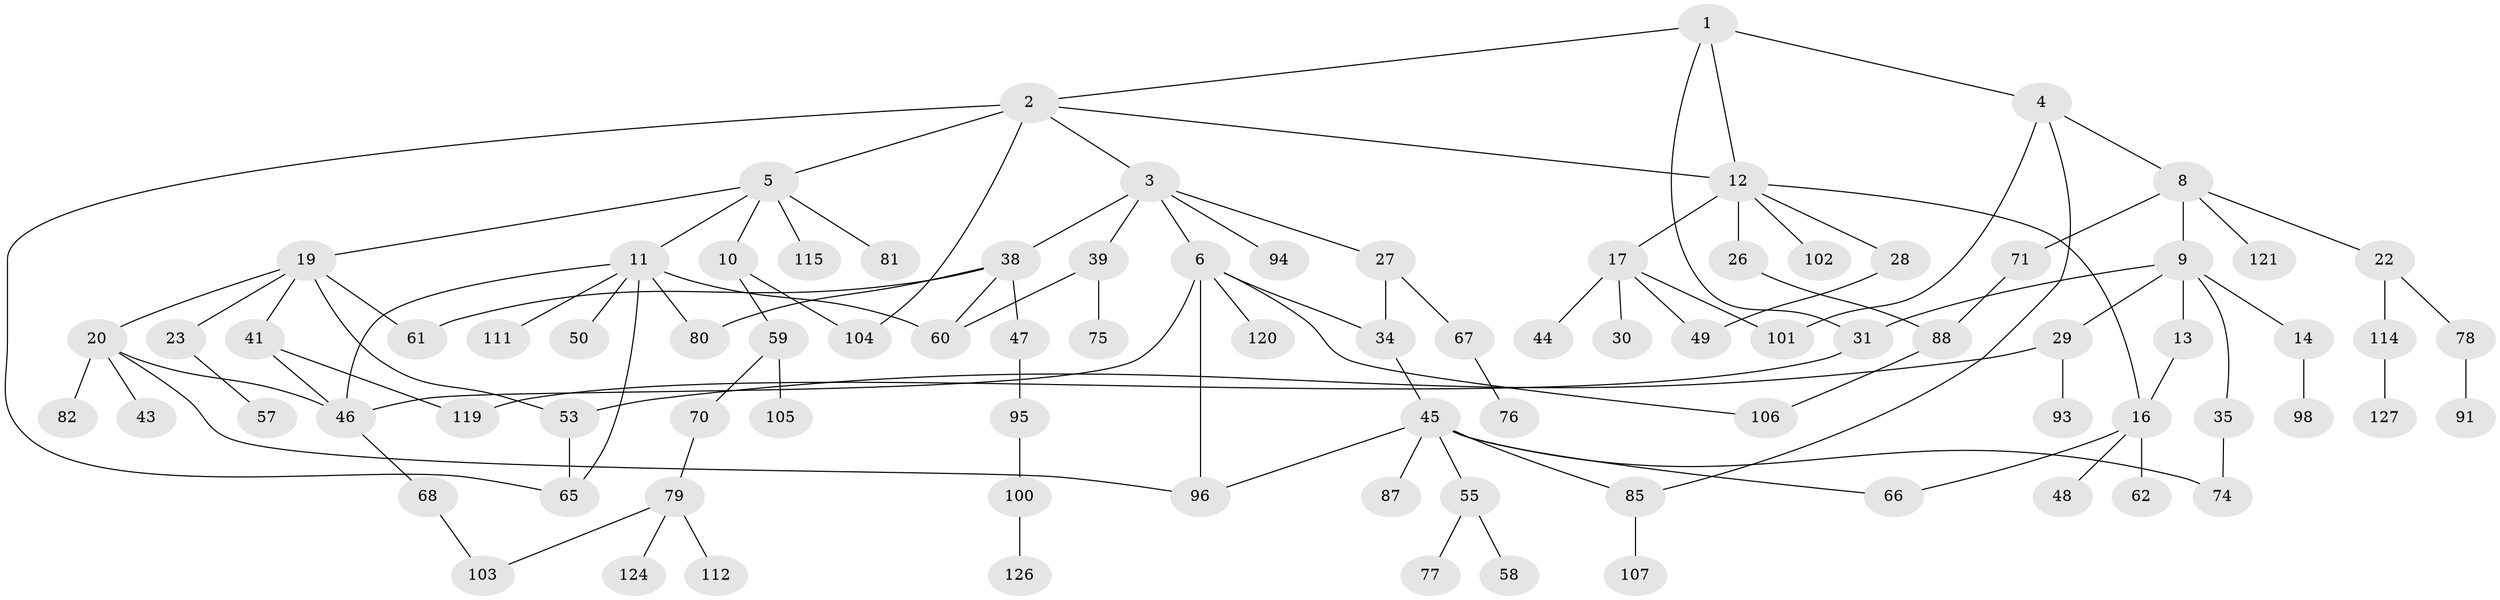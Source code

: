 // Generated by graph-tools (version 1.1) at 2025/23/03/03/25 07:23:30]
// undirected, 88 vertices, 113 edges
graph export_dot {
graph [start="1"]
  node [color=gray90,style=filled];
  1;
  2 [super="+73"];
  3;
  4 [super="+63"];
  5 [super="+7"];
  6 [super="+52"];
  8 [super="+72"];
  9 [super="+21"];
  10 [super="+15"];
  11 [super="+18"];
  12 [super="+25"];
  13;
  14 [super="+33"];
  16 [super="+24"];
  17 [super="+36"];
  19 [super="+51"];
  20 [super="+32"];
  22;
  23;
  26;
  27 [super="+83"];
  28 [super="+108"];
  29 [super="+37"];
  30 [super="+117"];
  31 [super="+84"];
  34 [super="+54"];
  35 [super="+40"];
  38 [super="+92"];
  39 [super="+89"];
  41 [super="+42"];
  43;
  44;
  45 [super="+116"];
  46 [super="+64"];
  47;
  48;
  49 [super="+86"];
  50;
  53 [super="+56"];
  55;
  57;
  58;
  59;
  60 [super="+69"];
  61;
  62;
  65;
  66;
  67;
  68;
  70 [super="+99"];
  71;
  74;
  75;
  76;
  77;
  78;
  79 [super="+90"];
  80;
  81;
  82;
  85 [super="+97"];
  87;
  88 [super="+122"];
  91;
  93;
  94;
  95;
  96 [super="+113"];
  98;
  100 [super="+123"];
  101;
  102 [super="+110"];
  103;
  104 [super="+118"];
  105;
  106;
  107 [super="+109"];
  111;
  112;
  114;
  115;
  119;
  120;
  121;
  124 [super="+125"];
  126;
  127;
  1 -- 2;
  1 -- 4;
  1 -- 12;
  1 -- 31;
  2 -- 3;
  2 -- 5;
  2 -- 104;
  2 -- 12;
  2 -- 65;
  3 -- 6;
  3 -- 27;
  3 -- 38;
  3 -- 39;
  3 -- 94;
  4 -- 8;
  4 -- 85;
  4 -- 101;
  5 -- 11;
  5 -- 81;
  5 -- 19;
  5 -- 10;
  5 -- 115;
  6 -- 34;
  6 -- 106;
  6 -- 120;
  6 -- 46;
  6 -- 96;
  8 -- 9;
  8 -- 22;
  8 -- 71;
  8 -- 121;
  9 -- 13;
  9 -- 14;
  9 -- 29;
  9 -- 31;
  9 -- 35;
  10 -- 104;
  10 -- 59;
  11 -- 50;
  11 -- 80;
  11 -- 111;
  11 -- 65;
  11 -- 60;
  11 -- 46;
  12 -- 16;
  12 -- 17;
  12 -- 26;
  12 -- 28;
  12 -- 102;
  13 -- 16;
  14 -- 98;
  16 -- 62;
  16 -- 48;
  16 -- 66;
  17 -- 30;
  17 -- 44;
  17 -- 101;
  17 -- 49;
  19 -- 20;
  19 -- 23;
  19 -- 41;
  19 -- 61;
  19 -- 53;
  20 -- 46;
  20 -- 82;
  20 -- 43;
  20 -- 96;
  22 -- 78;
  22 -- 114;
  23 -- 57;
  26 -- 88;
  27 -- 67;
  27 -- 34;
  28 -- 49;
  29 -- 53;
  29 -- 93;
  31 -- 119;
  34 -- 45;
  35 -- 74;
  38 -- 47;
  38 -- 61;
  38 -- 80;
  38 -- 60;
  39 -- 75;
  39 -- 60;
  41 -- 46;
  41 -- 119;
  45 -- 55;
  45 -- 74;
  45 -- 85;
  45 -- 87;
  45 -- 96;
  45 -- 66;
  46 -- 68;
  47 -- 95;
  53 -- 65;
  55 -- 58;
  55 -- 77;
  59 -- 70;
  59 -- 105;
  67 -- 76;
  68 -- 103;
  70 -- 79;
  71 -- 88;
  78 -- 91;
  79 -- 103;
  79 -- 112;
  79 -- 124;
  85 -- 107;
  88 -- 106;
  95 -- 100;
  100 -- 126;
  114 -- 127;
}

